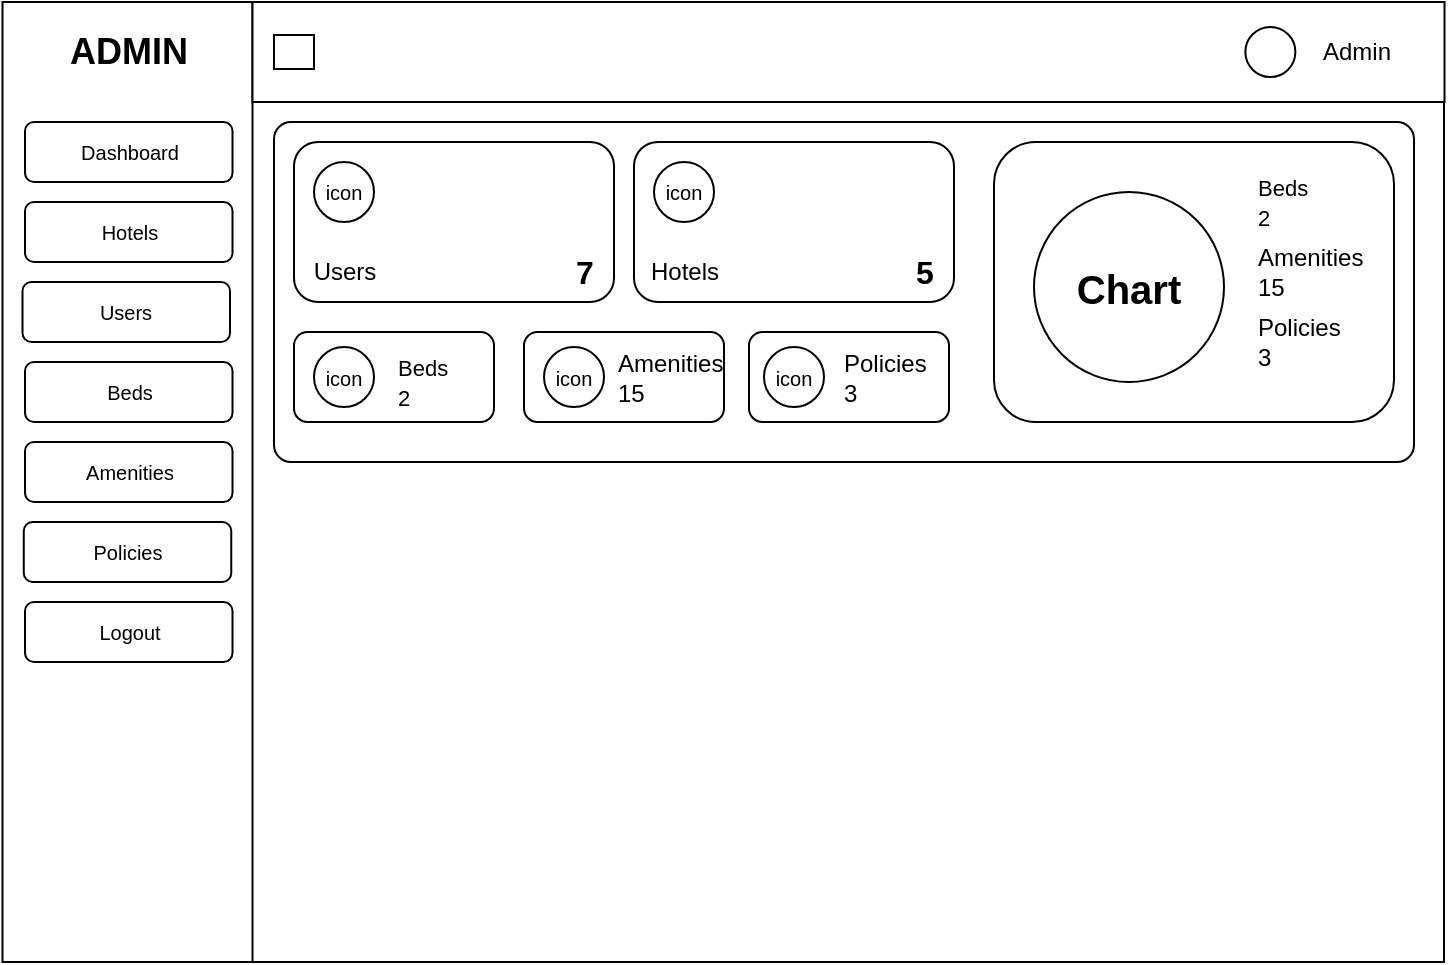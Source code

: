 <mxfile>
    <diagram id="pia4D-hX48M6f75HENaH" name="Page-1">
        <mxGraphModel dx="866" dy="453" grid="1" gridSize="10" guides="1" tooltips="1" connect="1" arrows="1" fold="1" page="1" pageScale="1" pageWidth="850" pageHeight="1100" math="0" shadow="0">
            <root>
                <mxCell id="0"/>
                <mxCell id="1" parent="0"/>
                <mxCell id="2" value="" style="rounded=0;whiteSpace=wrap;html=1;" vertex="1" parent="1">
                    <mxGeometry x="75" y="40" width="720" height="480" as="geometry"/>
                </mxCell>
                <mxCell id="3" value="" style="rounded=0;whiteSpace=wrap;html=1;" vertex="1" parent="1">
                    <mxGeometry x="74.25" y="40" width="125" height="480" as="geometry"/>
                </mxCell>
                <mxCell id="4" value="" style="rounded=0;whiteSpace=wrap;html=1;" vertex="1" parent="1">
                    <mxGeometry x="199.25" y="40" width="596" height="50" as="geometry"/>
                </mxCell>
                <mxCell id="5" value="ADMIN" style="text;html=1;align=center;verticalAlign=middle;whiteSpace=wrap;rounded=0;fontSize=18;fontStyle=1" vertex="1" parent="1">
                    <mxGeometry x="85.5" y="50" width="102.5" height="30" as="geometry"/>
                </mxCell>
                <mxCell id="6" value="" style="group" vertex="1" connectable="0" parent="1">
                    <mxGeometry x="650" y="50" width="132" height="30" as="geometry"/>
                </mxCell>
                <mxCell id="7" value="" style="ellipse;whiteSpace=wrap;html=1;aspect=fixed;" vertex="1" parent="6">
                    <mxGeometry x="45.692" y="2.5" width="25" height="25" as="geometry"/>
                </mxCell>
                <mxCell id="8" value="Admin" style="text;html=1;align=center;verticalAlign=middle;resizable=0;points=[];autosize=1;strokeColor=none;fillColor=none;" vertex="1" parent="6">
                    <mxGeometry x="71.077" width="60" height="30" as="geometry"/>
                </mxCell>
                <mxCell id="9" value="" style="rounded=0;whiteSpace=wrap;html=1;" vertex="1" parent="1">
                    <mxGeometry x="210" y="56.5" width="20" height="17" as="geometry"/>
                </mxCell>
                <mxCell id="10" value="Dashboard" style="rounded=1;whiteSpace=wrap;html=1;fontSize=10;" vertex="1" parent="1">
                    <mxGeometry x="85.5" y="100" width="103.75" height="30" as="geometry"/>
                </mxCell>
                <mxCell id="11" value="&lt;font style=&quot;font-size: 10px;&quot;&gt;Hotels&lt;/font&gt;" style="rounded=1;whiteSpace=wrap;html=1;" vertex="1" parent="1">
                    <mxGeometry x="85.5" y="140" width="103.75" height="30" as="geometry"/>
                </mxCell>
                <mxCell id="12" value="&lt;font style=&quot;font-size: 10px;&quot;&gt;Users&lt;/font&gt;" style="rounded=1;whiteSpace=wrap;html=1;" vertex="1" parent="1">
                    <mxGeometry x="84.25" y="180" width="103.75" height="30" as="geometry"/>
                </mxCell>
                <mxCell id="13" value="&lt;font style=&quot;font-size: 10px;&quot;&gt;Amenities&lt;/font&gt;" style="rounded=1;whiteSpace=wrap;html=1;" vertex="1" parent="1">
                    <mxGeometry x="85.5" y="260" width="103.75" height="30" as="geometry"/>
                </mxCell>
                <mxCell id="14" value="&lt;font style=&quot;font-size: 10px;&quot;&gt;Beds&lt;/font&gt;" style="rounded=1;whiteSpace=wrap;html=1;" vertex="1" parent="1">
                    <mxGeometry x="85.5" y="220" width="103.75" height="30" as="geometry"/>
                </mxCell>
                <mxCell id="15" value="&lt;font style=&quot;font-size: 10px;&quot;&gt;Policies&lt;/font&gt;" style="rounded=1;whiteSpace=wrap;html=1;" vertex="1" parent="1">
                    <mxGeometry x="84.88" y="300" width="103.75" height="30" as="geometry"/>
                </mxCell>
                <mxCell id="16" value="" style="rounded=1;whiteSpace=wrap;html=1;arcSize=5;" vertex="1" parent="1">
                    <mxGeometry x="210" y="100" width="570" height="170" as="geometry"/>
                </mxCell>
                <mxCell id="48" value="&lt;font style=&quot;font-size: 10px;&quot;&gt;Logout&lt;/font&gt;" style="rounded=1;whiteSpace=wrap;html=1;" vertex="1" parent="1">
                    <mxGeometry x="85.5" y="340" width="103.75" height="30" as="geometry"/>
                </mxCell>
                <mxCell id="50" value="" style="rounded=1;whiteSpace=wrap;html=1;" vertex="1" parent="1">
                    <mxGeometry x="390" y="110" width="160" height="80" as="geometry"/>
                </mxCell>
                <mxCell id="51" value="" style="rounded=1;whiteSpace=wrap;html=1;" vertex="1" parent="1">
                    <mxGeometry x="220" y="110" width="160" height="80" as="geometry"/>
                </mxCell>
                <mxCell id="52" value="" style="rounded=1;whiteSpace=wrap;html=1;" vertex="1" parent="1">
                    <mxGeometry x="220" y="205" width="100" height="45" as="geometry"/>
                </mxCell>
                <mxCell id="53" value="" style="rounded=1;whiteSpace=wrap;html=1;" vertex="1" parent="1">
                    <mxGeometry x="335" y="205" width="100" height="45" as="geometry"/>
                </mxCell>
                <mxCell id="54" value="" style="rounded=1;whiteSpace=wrap;html=1;" vertex="1" parent="1">
                    <mxGeometry x="447.5" y="205" width="100" height="45" as="geometry"/>
                </mxCell>
                <mxCell id="55" value="" style="rounded=1;whiteSpace=wrap;html=1;" vertex="1" parent="1">
                    <mxGeometry x="570" y="110" width="200" height="140" as="geometry"/>
                </mxCell>
                <mxCell id="58" value="&lt;font style=&quot;font-size: 10px;&quot;&gt;icon&lt;/font&gt;" style="ellipse;whiteSpace=wrap;html=1;aspect=fixed;" vertex="1" parent="1">
                    <mxGeometry x="230" y="120" width="30" height="30" as="geometry"/>
                </mxCell>
                <mxCell id="59" value="&lt;font style=&quot;font-size: 10px;&quot;&gt;icon&lt;/font&gt;" style="ellipse;whiteSpace=wrap;html=1;aspect=fixed;" vertex="1" parent="1">
                    <mxGeometry x="400" y="120" width="30" height="30" as="geometry"/>
                </mxCell>
                <mxCell id="60" value="&lt;font style=&quot;font-size: 10px;&quot;&gt;icon&lt;/font&gt;" style="ellipse;whiteSpace=wrap;html=1;aspect=fixed;" vertex="1" parent="1">
                    <mxGeometry x="230" y="212.5" width="30" height="30" as="geometry"/>
                </mxCell>
                <mxCell id="61" value="&lt;font style=&quot;font-size: 10px;&quot;&gt;icon&lt;/font&gt;" style="ellipse;whiteSpace=wrap;html=1;aspect=fixed;" vertex="1" parent="1">
                    <mxGeometry x="345" y="212.5" width="30" height="30" as="geometry"/>
                </mxCell>
                <mxCell id="62" value="&lt;font style=&quot;font-size: 10px;&quot;&gt;icon&lt;/font&gt;" style="ellipse;whiteSpace=wrap;html=1;aspect=fixed;" vertex="1" parent="1">
                    <mxGeometry x="455" y="212.5" width="30" height="30" as="geometry"/>
                </mxCell>
                <mxCell id="63" value="&lt;font style=&quot;font-size: 20px;&quot;&gt;&lt;b&gt;Chart&lt;/b&gt;&lt;/font&gt;" style="ellipse;whiteSpace=wrap;html=1;aspect=fixed;" vertex="1" parent="1">
                    <mxGeometry x="590" y="135" width="95" height="95" as="geometry"/>
                </mxCell>
                <mxCell id="64" value="Users" style="text;html=1;align=center;verticalAlign=middle;resizable=0;points=[];autosize=1;strokeColor=none;fillColor=none;" vertex="1" parent="1">
                    <mxGeometry x="220" y="160" width="50" height="30" as="geometry"/>
                </mxCell>
                <mxCell id="65" value="Hotels" style="text;html=1;align=center;verticalAlign=middle;resizable=0;points=[];autosize=1;strokeColor=none;fillColor=none;" vertex="1" parent="1">
                    <mxGeometry x="385" y="160" width="60" height="30" as="geometry"/>
                </mxCell>
                <mxCell id="66" value="&lt;span style=&quot;font-size: 11px;&quot;&gt;Beds&lt;/span&gt;&lt;br&gt;&lt;div&gt;&lt;font style=&quot;font-size: 11px;&quot;&gt;2&lt;/font&gt;&lt;/div&gt;" style="text;html=1;align=left;verticalAlign=middle;resizable=0;points=[];autosize=1;strokeColor=none;fillColor=none;" vertex="1" parent="1">
                    <mxGeometry x="270" y="210" width="50" height="40" as="geometry"/>
                </mxCell>
                <mxCell id="67" value="Amenities&lt;div&gt;15&lt;/div&gt;" style="text;html=1;align=left;verticalAlign=middle;resizable=0;points=[];autosize=1;strokeColor=none;fillColor=none;" vertex="1" parent="1">
                    <mxGeometry x="380" y="207.5" width="80" height="40" as="geometry"/>
                </mxCell>
                <mxCell id="68" value="Policies&lt;div&gt;3&lt;/div&gt;" style="text;html=1;align=left;verticalAlign=middle;resizable=0;points=[];autosize=1;strokeColor=none;fillColor=none;" vertex="1" parent="1">
                    <mxGeometry x="492.5" y="207.5" width="60" height="40" as="geometry"/>
                </mxCell>
                <mxCell id="69" value="&lt;font style=&quot;font-size: 16px;&quot;&gt;&lt;b&gt;7&lt;/b&gt;&lt;/font&gt;" style="text;html=1;align=center;verticalAlign=middle;resizable=0;points=[];autosize=1;strokeColor=none;fillColor=none;" vertex="1" parent="1">
                    <mxGeometry x="350" y="160" width="30" height="30" as="geometry"/>
                </mxCell>
                <mxCell id="72" value="&lt;font style=&quot;font-size: 16px;&quot;&gt;&lt;b&gt;5&lt;/b&gt;&lt;/font&gt;" style="text;html=1;align=center;verticalAlign=middle;resizable=0;points=[];autosize=1;strokeColor=none;fillColor=none;" vertex="1" parent="1">
                    <mxGeometry x="520" y="160" width="30" height="30" as="geometry"/>
                </mxCell>
                <mxCell id="73" value="&lt;span style=&quot;font-size: 11px;&quot;&gt;Beds&lt;/span&gt;&lt;br&gt;&lt;div&gt;&lt;font style=&quot;font-size: 11px;&quot;&gt;2&lt;/font&gt;&lt;/div&gt;" style="text;html=1;align=left;verticalAlign=middle;resizable=0;points=[];autosize=1;strokeColor=none;fillColor=none;" vertex="1" parent="1">
                    <mxGeometry x="700" y="120" width="50" height="40" as="geometry"/>
                </mxCell>
                <mxCell id="74" value="Amenities&lt;div&gt;15&lt;/div&gt;" style="text;html=1;align=left;verticalAlign=middle;resizable=0;points=[];autosize=1;strokeColor=none;fillColor=none;" vertex="1" parent="1">
                    <mxGeometry x="700" y="155" width="80" height="40" as="geometry"/>
                </mxCell>
                <mxCell id="75" value="Policies&lt;div&gt;3&lt;/div&gt;" style="text;html=1;align=left;verticalAlign=middle;resizable=0;points=[];autosize=1;strokeColor=none;fillColor=none;" vertex="1" parent="1">
                    <mxGeometry x="700" y="190" width="60" height="40" as="geometry"/>
                </mxCell>
            </root>
        </mxGraphModel>
    </diagram>
</mxfile>